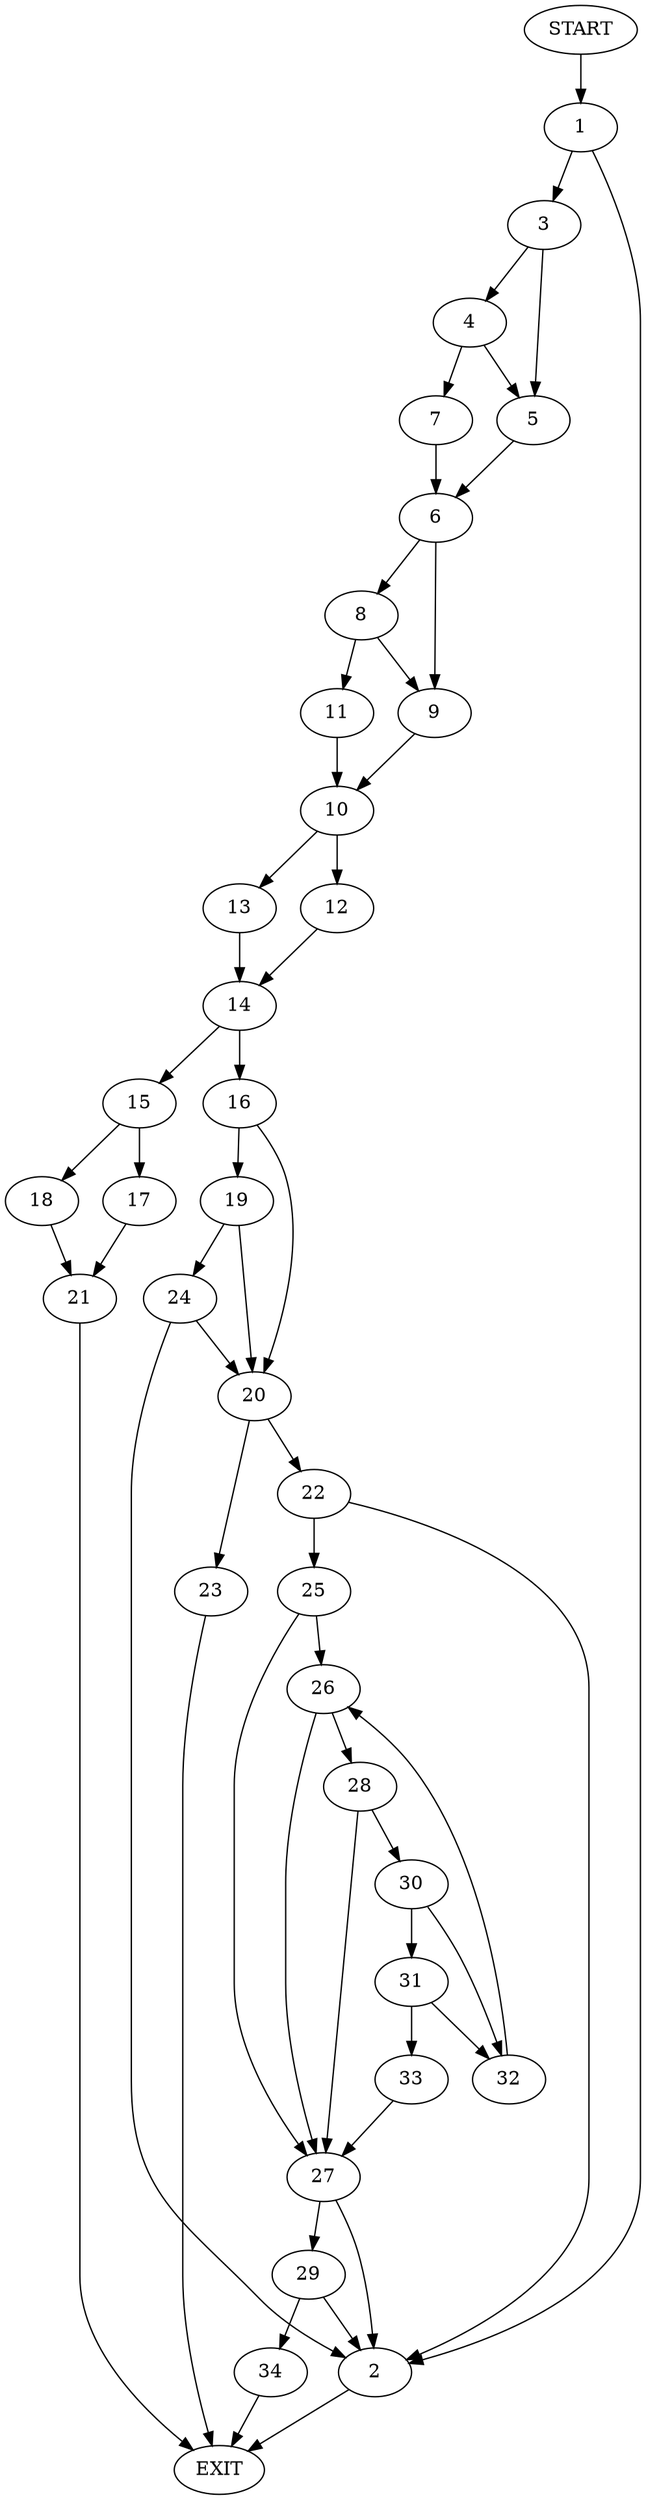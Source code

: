 digraph {
0 [label="START"]
35 [label="EXIT"]
0 -> 1
1 -> 2
1 -> 3
3 -> 4
3 -> 5
2 -> 35
5 -> 6
4 -> 7
4 -> 5
7 -> 6
6 -> 8
6 -> 9
9 -> 10
8 -> 9
8 -> 11
11 -> 10
10 -> 12
10 -> 13
13 -> 14
12 -> 14
14 -> 15
14 -> 16
15 -> 17
15 -> 18
16 -> 19
16 -> 20
18 -> 21
17 -> 21
21 -> 35
20 -> 22
20 -> 23
19 -> 24
19 -> 20
24 -> 2
24 -> 20
23 -> 35
22 -> 2
22 -> 25
25 -> 26
25 -> 27
26 -> 28
26 -> 27
27 -> 2
27 -> 29
28 -> 30
28 -> 27
30 -> 31
30 -> 32
31 -> 32
31 -> 33
32 -> 26
33 -> 27
29 -> 2
29 -> 34
34 -> 35
}
